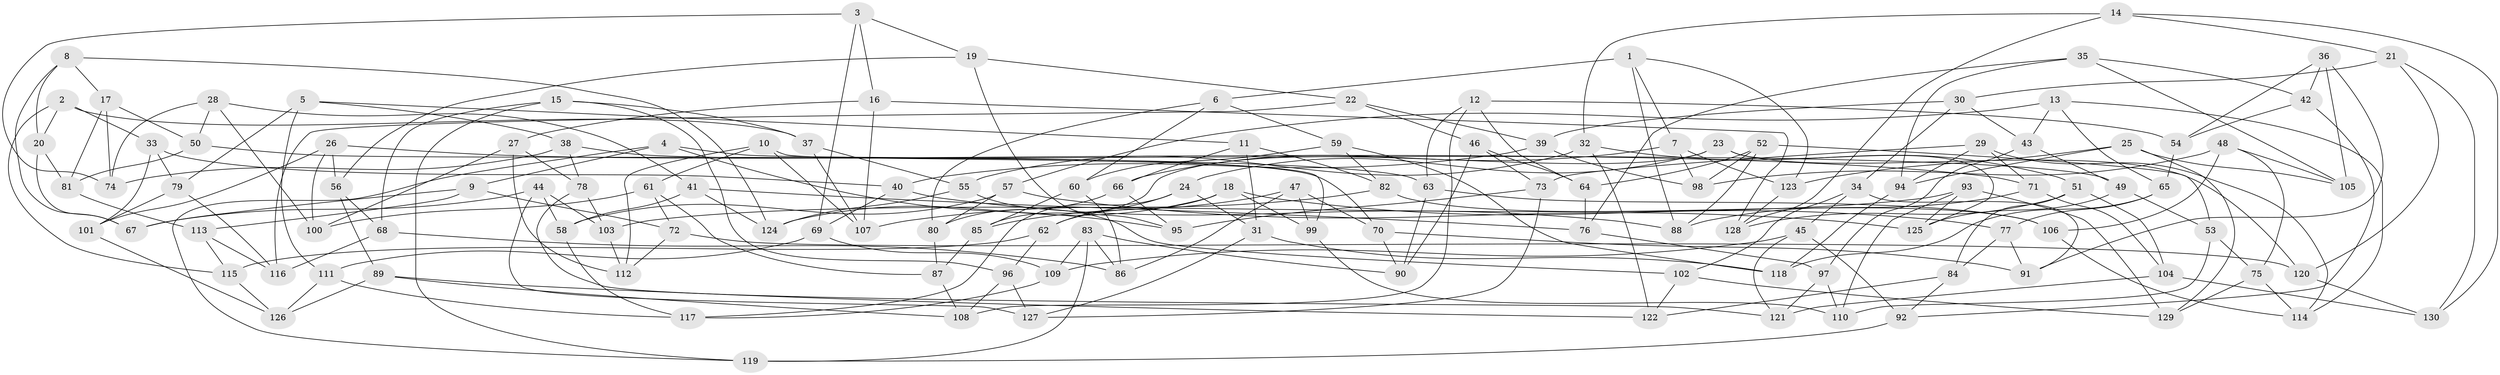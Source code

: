 // coarse degree distribution, {3: 0.07692307692307693, 4: 0.7252747252747253, 8: 0.06593406593406594, 7: 0.01098901098901099, 5: 0.07692307692307693, 9: 0.01098901098901099, 12: 0.01098901098901099, 6: 0.02197802197802198}
// Generated by graph-tools (version 1.1) at 2025/03/03/04/25 22:03:07]
// undirected, 130 vertices, 260 edges
graph export_dot {
graph [start="1"]
  node [color=gray90,style=filled];
  1;
  2;
  3;
  4;
  5;
  6;
  7;
  8;
  9;
  10;
  11;
  12;
  13;
  14;
  15;
  16;
  17;
  18;
  19;
  20;
  21;
  22;
  23;
  24;
  25;
  26;
  27;
  28;
  29;
  30;
  31;
  32;
  33;
  34;
  35;
  36;
  37;
  38;
  39;
  40;
  41;
  42;
  43;
  44;
  45;
  46;
  47;
  48;
  49;
  50;
  51;
  52;
  53;
  54;
  55;
  56;
  57;
  58;
  59;
  60;
  61;
  62;
  63;
  64;
  65;
  66;
  67;
  68;
  69;
  70;
  71;
  72;
  73;
  74;
  75;
  76;
  77;
  78;
  79;
  80;
  81;
  82;
  83;
  84;
  85;
  86;
  87;
  88;
  89;
  90;
  91;
  92;
  93;
  94;
  95;
  96;
  97;
  98;
  99;
  100;
  101;
  102;
  103;
  104;
  105;
  106;
  107;
  108;
  109;
  110;
  111;
  112;
  113;
  114;
  115;
  116;
  117;
  118;
  119;
  120;
  121;
  122;
  123;
  124;
  125;
  126;
  127;
  128;
  129;
  130;
  1 -- 6;
  1 -- 123;
  1 -- 7;
  1 -- 88;
  2 -- 33;
  2 -- 37;
  2 -- 20;
  2 -- 115;
  3 -- 16;
  3 -- 19;
  3 -- 74;
  3 -- 69;
  4 -- 95;
  4 -- 70;
  4 -- 119;
  4 -- 9;
  5 -- 111;
  5 -- 79;
  5 -- 11;
  5 -- 38;
  6 -- 59;
  6 -- 80;
  6 -- 60;
  7 -- 123;
  7 -- 66;
  7 -- 98;
  8 -- 17;
  8 -- 124;
  8 -- 67;
  8 -- 20;
  9 -- 67;
  9 -- 72;
  9 -- 113;
  10 -- 107;
  10 -- 112;
  10 -- 99;
  10 -- 61;
  11 -- 31;
  11 -- 66;
  11 -- 82;
  12 -- 108;
  12 -- 63;
  12 -- 64;
  12 -- 54;
  13 -- 114;
  13 -- 65;
  13 -- 57;
  13 -- 43;
  14 -- 130;
  14 -- 128;
  14 -- 32;
  14 -- 21;
  15 -- 96;
  15 -- 37;
  15 -- 68;
  15 -- 119;
  16 -- 107;
  16 -- 128;
  16 -- 27;
  17 -- 81;
  17 -- 50;
  17 -- 74;
  18 -- 124;
  18 -- 77;
  18 -- 62;
  18 -- 99;
  19 -- 22;
  19 -- 95;
  19 -- 56;
  20 -- 67;
  20 -- 81;
  21 -- 30;
  21 -- 120;
  21 -- 130;
  22 -- 39;
  22 -- 46;
  22 -- 116;
  23 -- 85;
  23 -- 24;
  23 -- 125;
  23 -- 120;
  24 -- 117;
  24 -- 31;
  24 -- 62;
  25 -- 105;
  25 -- 129;
  25 -- 94;
  25 -- 123;
  26 -- 100;
  26 -- 71;
  26 -- 101;
  26 -- 56;
  27 -- 78;
  27 -- 112;
  27 -- 100;
  28 -- 100;
  28 -- 74;
  28 -- 50;
  28 -- 41;
  29 -- 73;
  29 -- 94;
  29 -- 114;
  29 -- 71;
  30 -- 34;
  30 -- 43;
  30 -- 39;
  31 -- 127;
  31 -- 118;
  32 -- 51;
  32 -- 122;
  32 -- 55;
  33 -- 79;
  33 -- 101;
  33 -- 40;
  34 -- 102;
  34 -- 91;
  34 -- 45;
  35 -- 76;
  35 -- 105;
  35 -- 42;
  35 -- 94;
  36 -- 54;
  36 -- 105;
  36 -- 42;
  36 -- 91;
  37 -- 107;
  37 -- 55;
  38 -- 49;
  38 -- 74;
  38 -- 78;
  39 -- 98;
  39 -- 40;
  40 -- 88;
  40 -- 69;
  41 -- 124;
  41 -- 76;
  41 -- 58;
  42 -- 54;
  42 -- 92;
  43 -- 97;
  43 -- 49;
  44 -- 67;
  44 -- 127;
  44 -- 103;
  44 -- 58;
  45 -- 121;
  45 -- 109;
  45 -- 92;
  46 -- 90;
  46 -- 64;
  46 -- 73;
  47 -- 70;
  47 -- 85;
  47 -- 99;
  47 -- 86;
  48 -- 105;
  48 -- 75;
  48 -- 98;
  48 -- 106;
  49 -- 53;
  49 -- 125;
  50 -- 81;
  50 -- 63;
  51 -- 128;
  51 -- 84;
  51 -- 104;
  52 -- 64;
  52 -- 88;
  52 -- 98;
  52 -- 53;
  53 -- 110;
  53 -- 75;
  54 -- 65;
  55 -- 102;
  55 -- 124;
  56 -- 89;
  56 -- 68;
  57 -- 58;
  57 -- 125;
  57 -- 80;
  58 -- 117;
  59 -- 60;
  59 -- 118;
  59 -- 82;
  60 -- 85;
  60 -- 86;
  61 -- 72;
  61 -- 87;
  61 -- 100;
  62 -- 96;
  62 -- 115;
  63 -- 90;
  63 -- 106;
  64 -- 76;
  65 -- 118;
  65 -- 77;
  66 -- 95;
  66 -- 80;
  68 -- 116;
  68 -- 86;
  69 -- 111;
  69 -- 109;
  70 -- 91;
  70 -- 90;
  71 -- 104;
  71 -- 88;
  72 -- 112;
  72 -- 120;
  73 -- 95;
  73 -- 127;
  75 -- 114;
  75 -- 129;
  76 -- 97;
  77 -- 84;
  77 -- 91;
  78 -- 103;
  78 -- 121;
  79 -- 101;
  79 -- 116;
  80 -- 87;
  81 -- 113;
  82 -- 106;
  82 -- 107;
  83 -- 119;
  83 -- 90;
  83 -- 109;
  83 -- 86;
  84 -- 92;
  84 -- 122;
  85 -- 87;
  87 -- 108;
  89 -- 126;
  89 -- 108;
  89 -- 122;
  92 -- 119;
  93 -- 110;
  93 -- 129;
  93 -- 125;
  93 -- 103;
  94 -- 118;
  96 -- 127;
  96 -- 108;
  97 -- 121;
  97 -- 110;
  99 -- 110;
  101 -- 126;
  102 -- 129;
  102 -- 122;
  103 -- 112;
  104 -- 130;
  104 -- 121;
  106 -- 114;
  109 -- 117;
  111 -- 117;
  111 -- 126;
  113 -- 115;
  113 -- 116;
  115 -- 126;
  120 -- 130;
  123 -- 128;
}
